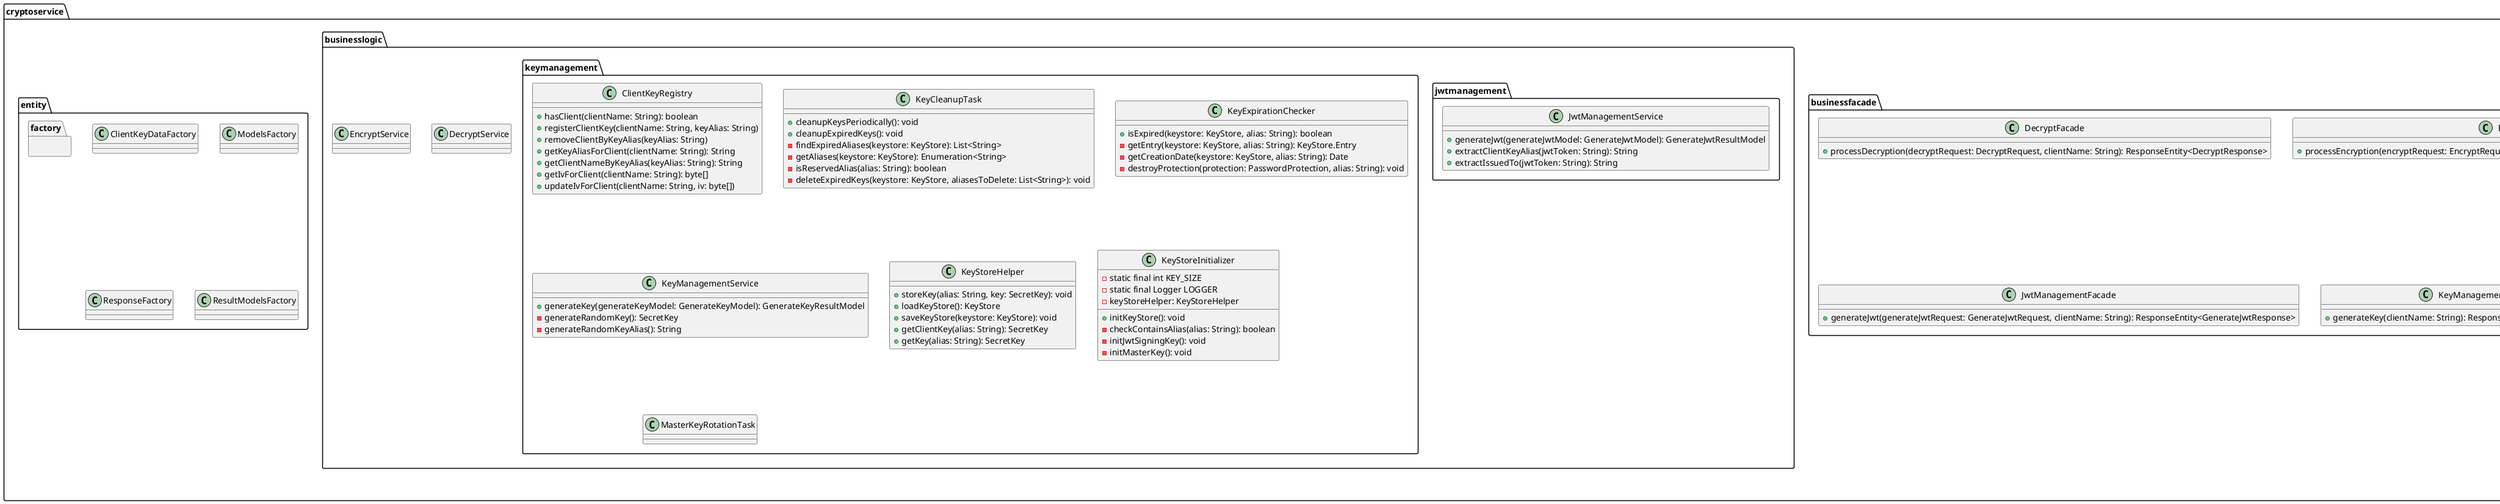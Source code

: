 @startuml

package cryptoservice {
    package boundary {
        package api {
            interface DecryptAPI <<REST API>> {
                +decryptPost(decryptRequest: DecryptRequest, principal: Principal): ResponseEntity
            }

            interface EncryptAPI <<REST API>> {
                +encryptPost(encryptRequest: EncryptRequest, principal: Principal): ResponseEntity
            }

            interface JwtManagementAPI <<REST API>> {
                +generateJwtPost(generateJwtRequest: GenerateJwtRequest, principal: Principal): ResponseEntity
            }

            interface KeyManagementAPI <<REST API>> {
                +generateKeyPost(principal: Principal): ResponseEntity
            }
        }

        package security {
            class DynamicUserDetailsService {
                - knownClientStore: KnownClientStore
                - request: HttpServletRequest
                +loadUserByUsername(username: String): UserDetails
                -isNewClient(username: String, path: String): boolean
            }

            class KnownClientStore {
                - knownClients: Set<String>
                +isKnown(cn: String): boolean
                +addClient(cn: String): void
            }

            class SecurityConfig {
                +securityFilterChain(http: HttpSecurity): SecurityFilterChain
            }
        }

        package validation {
            class DecryptValidator {
                - JWT_MAX_LENGTH: int
                - CIPHER_TEXT_MAX_LENGTH: int
                +validateDecryptRequest(request: DecryptRequest): void
            }

            class EncodingValidator {
                +validateNoUnicodeEscapes(field: String, name: String): void
            }

            class EncryptValidator {
                - PLAIN_TEXT_MAX_LENGTH: int
                - JWT_MAX_LENGTH: int
                +validateEncryptRequest(request: EncryptRequest): void
            }

            class FieldValidator {
                +validateNotBlank(field: String, name: String): void
                +validateMaxLength(field: String, maxLength: int, name: String): void
                +validateWhitelist(field: String, name: String): void
                +validateExtendedWhitelist(field: String, name: String): void
            }

            class JwtClaimsValidator {
                - MAX_LENGTH: int
                +validateAlgorithmFromHeader(alg: String): void
                +validateKeyAlias(alias: String): void
            }

            class JwtManagementValidator {
                - ISSUED_TO_MAX_LENGTH: int
                +validateGenerateJwtRequest(request: GenerateJwtRequest): void
            }

            class JwtValidator {
                +validateJwtPattern(jwt: String): void
                +validateSignature(jwt: String, key: SecretKey): Jws<Claims>
                +validateExpiration(expiration: Date): void
            }

            class ValidationService {
                +validateText(text: String, name: String, maxLength: int, extended: boolean): void
                +validateTextWithoutWhitelist(text: String, name: String, maxLength: int): void
                +validateJwt(jwt: String, key: SecretKey): void
            }
        }

        class Controller {
            +encryptPost(encryptRequest: EncryptRequest, principal: Principal): ResponseEntity<EncryptResponse>
            +decryptPost(decryptRequest: DecryptRequest, principal: Principal): ResponseEntity<DecryptResponse>
            +generateKeyPost(principal: Principal): ResponseEntity<GenerateKeyResponse>
            +generateJwtPost(generateJwtRequest: GenerateJwtRequest, principal: Principal): ResponseEntity<GenerateJwtResponse>
            +signCsrPost(signCsrRequest: SignCsrRequest): ResponseEntity<SignCsrResponse>
            +rootCaGet(): ResponseEntity<GetRootCaCertResponse>
            -checkClientNameExists(clientName: String): void
            -resolveClientName(principal: Principal): String
        }
    }

    package businessfacade {
        class DecryptFacade {
            +processDecryption(decryptRequest: DecryptRequest, clientName: String): ResponseEntity<DecryptResponse>
        }

        class EncryptFacade {
            +processEncryption(encryptRequest: EncryptRequest, clientName: String): ResponseEntity<EncryptResponse>
        }

        class JwtManagementFacade {
            +generateJwt(generateJwtRequest: GenerateJwtRequest, clientName: String): ResponseEntity<GenerateJwtResponse>
        }

        class KeyManagementFacade {
            +generateKey(clientName: String): ResponseEntity<GenerateKeyResponse>
        }
    }

    package businesslogic {
        package jwtmanagement {
            class JwtManagementService {
                +generateJwt(generateJwtModel: GenerateJwtModel): GenerateJwtResultModel
                +extractClientKeyAlias(jwtToken: String): String
                +extractIssuedTo(jwtToken: String): String
            }
        }

        package keymanagement {
            class ClientKeyRegistry {
                +hasClient(clientName: String): boolean
                +registerClientKey(clientName: String, keyAlias: String)
                +removeClientByKeyAlias(keyAlias: String)
                +getKeyAliasForClient(clientName: String): String
                +getClientNameByKeyAlias(keyAlias: String): String
                +getIvForClient(clientName: String): byte[]
                +updateIvForClient(clientName: String, iv: byte[])
            }

            class KeyCleanupTask {
                +cleanupKeysPeriodically(): void
                +cleanupExpiredKeys(): void
                -findExpiredAliases(keystore: KeyStore): List<String>
                -getAliases(keystore: KeyStore): Enumeration<String>
                -isReservedAlias(alias: String): boolean
                -deleteExpiredKeys(keystore: KeyStore, aliasesToDelete: List<String>): void
            }

            class KeyExpirationChecker {
                +isExpired(keystore: KeyStore, alias: String): boolean
                -getEntry(keystore: KeyStore, alias: String): KeyStore.Entry
                -getCreationDate(keystore: KeyStore, alias: String): Date
                -destroyProtection(protection: PasswordProtection, alias: String): void
            }

            class KeyManagementService {
                +generateKey(generateKeyModel: GenerateKeyModel): GenerateKeyResultModel
                -generateRandomKey(): SecretKey
                -generateRandomKeyAlias(): String
            }

            class KeyStoreHelper {
                +storeKey(alias: String, key: SecretKey): void
                +loadKeyStore(): KeyStore
                +saveKeyStore(keystore: KeyStore): void
                +getClientKey(alias: String): SecretKey
                +getKey(alias: String): SecretKey
            }

            class KeyStoreInitializer {
                - static final int KEY_SIZE
                - static final Logger LOGGER
                - keyStoreHelper: KeyStoreHelper
                +initKeyStore(): void
                -checkContainsAlias(alias: String): boolean
                -initJwtSigningKey(): void
                -initMasterKey(): void
            }

            class MasterKeyRotationTask {}
        }

        class DecryptService {}
        class EncryptService {}
    }

    package entity {
        package factory {}
            class ClientKeyDataFactory {}
            class ModelsFactory {}
            class ResponseFactory {}
            class ResultModelsFactory {}
        }

        package model {
            package decrypt {
                class DecryptModel {}
                class DecryptRequest {}
                class DecryptResponse {}
                class DecryptResultModel {}
            }

            package encrypt {
                class EncryptModel {}
                class EncryptRequest {}
                class EncryptResponse {}
                class EncryptResultModel {}
            }

            package jwtmanagement {
                class GenerateJwtModel {}
                class GenerateJwtRequest {}
                class GenerateJwtResponse {}
                class GenerateJwtResultsModel {}
            }

            package keymanagement {
                class ClientKeyData {}
                class GenerateKeyModel {}
                class GenerateKeyResponse {}
                class GenerateKeyResultsModel {}
            }
        }
    }

    package errorhandling {
        package exceptions {
            class ApiException {}
            class BadRequestException {}
            class InternalServerErrorException {}
        }

        package util {
            enum ErrorCode {}
            class ErrorDetail {}
            class ErrorDetailBuilder {}
            class ErrorResponse {}
        }

        class GlobalExceptionHandler {}
    }

    class CryptoserviceApplication {
        {static} +main(args: String[]): void
    }

    DecryptAPI --> DecryptRequest : uses
    DecryptAPI --> DecryptResponse : returns

    EncryptAPI --> EncryptRequest : uses
    EncryptAPI --> EncryptResponse : returns

    JwtManagementAPI --> GenerateJwtRequest : uses
    JwtManagementAPI --> GenerateJwtResponse : returns

    KeyManagementAPI --> GenerateKeyResponse : returns
}

@enduml